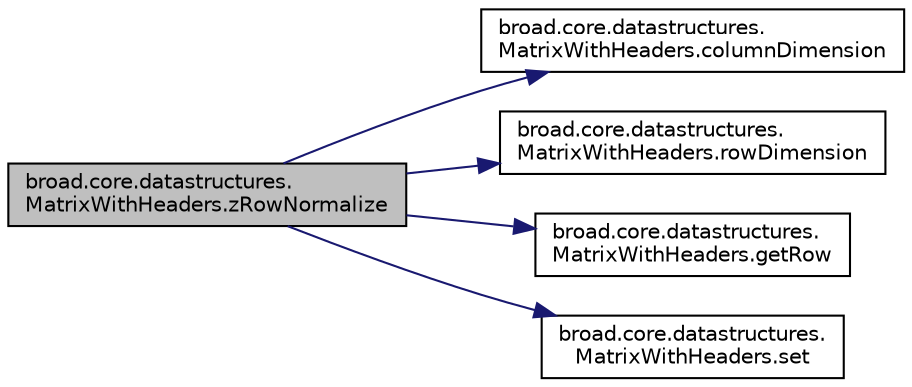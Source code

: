 digraph "broad.core.datastructures.MatrixWithHeaders.zRowNormalize"
{
  edge [fontname="Helvetica",fontsize="10",labelfontname="Helvetica",labelfontsize="10"];
  node [fontname="Helvetica",fontsize="10",shape=record];
  rankdir="LR";
  Node1 [label="broad.core.datastructures.\lMatrixWithHeaders.zRowNormalize",height=0.2,width=0.4,color="black", fillcolor="grey75", style="filled" fontcolor="black"];
  Node1 -> Node2 [color="midnightblue",fontsize="10",style="solid",fontname="Helvetica"];
  Node2 [label="broad.core.datastructures.\lMatrixWithHeaders.columnDimension",height=0.2,width=0.4,color="black", fillcolor="white", style="filled",URL="$classbroad_1_1core_1_1datastructures_1_1_matrix_with_headers.html#ae61bb6176aa58f4102f3b9ca85a1581f"];
  Node1 -> Node3 [color="midnightblue",fontsize="10",style="solid",fontname="Helvetica"];
  Node3 [label="broad.core.datastructures.\lMatrixWithHeaders.rowDimension",height=0.2,width=0.4,color="black", fillcolor="white", style="filled",URL="$classbroad_1_1core_1_1datastructures_1_1_matrix_with_headers.html#a0b830d324ce75f9a2250a2d7cd8cf30c"];
  Node1 -> Node4 [color="midnightblue",fontsize="10",style="solid",fontname="Helvetica"];
  Node4 [label="broad.core.datastructures.\lMatrixWithHeaders.getRow",height=0.2,width=0.4,color="black", fillcolor="white", style="filled",URL="$classbroad_1_1core_1_1datastructures_1_1_matrix_with_headers.html#a6a0c9f0abdeaf074b4e878d395e33b92"];
  Node1 -> Node5 [color="midnightblue",fontsize="10",style="solid",fontname="Helvetica"];
  Node5 [label="broad.core.datastructures.\lMatrixWithHeaders.set",height=0.2,width=0.4,color="black", fillcolor="white", style="filled",URL="$classbroad_1_1core_1_1datastructures_1_1_matrix_with_headers.html#a36c11d02fe2f922c84cedbec035e8ca3"];
}
